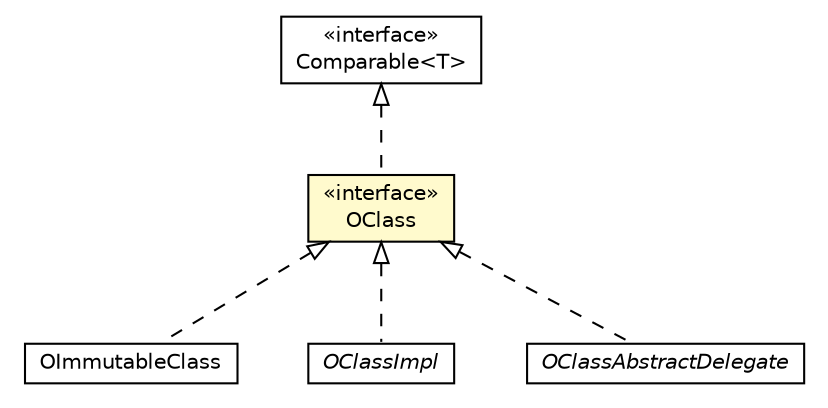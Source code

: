 #!/usr/local/bin/dot
#
# Class diagram 
# Generated by UMLGraph version R5_6-24-gf6e263 (http://www.umlgraph.org/)
#

digraph G {
	edge [fontname="Helvetica",fontsize=10,labelfontname="Helvetica",labelfontsize=10];
	node [fontname="Helvetica",fontsize=10,shape=plaintext];
	nodesep=0.25;
	ranksep=0.5;
	// com.orientechnologies.orient.core.metadata.schema.OImmutableClass
	c1740537 [label=<<table title="com.orientechnologies.orient.core.metadata.schema.OImmutableClass" border="0" cellborder="1" cellspacing="0" cellpadding="2" port="p" href="./OImmutableClass.html">
		<tr><td><table border="0" cellspacing="0" cellpadding="1">
<tr><td align="center" balign="center"> OImmutableClass </td></tr>
		</table></td></tr>
		</table>>, URL="./OImmutableClass.html", fontname="Helvetica", fontcolor="black", fontsize=10.0];
	// com.orientechnologies.orient.core.metadata.schema.OClassImpl
	c1740541 [label=<<table title="com.orientechnologies.orient.core.metadata.schema.OClassImpl" border="0" cellborder="1" cellspacing="0" cellpadding="2" port="p" href="./OClassImpl.html">
		<tr><td><table border="0" cellspacing="0" cellpadding="1">
<tr><td align="center" balign="center"><font face="Helvetica-Oblique"> OClassImpl </font></td></tr>
		</table></td></tr>
		</table>>, URL="./OClassImpl.html", fontname="Helvetica", fontcolor="black", fontsize=10.0];
	// com.orientechnologies.orient.core.metadata.schema.OClass
	c1740545 [label=<<table title="com.orientechnologies.orient.core.metadata.schema.OClass" border="0" cellborder="1" cellspacing="0" cellpadding="2" port="p" bgcolor="lemonChiffon" href="./OClass.html">
		<tr><td><table border="0" cellspacing="0" cellpadding="1">
<tr><td align="center" balign="center"> &#171;interface&#187; </td></tr>
<tr><td align="center" balign="center"> OClass </td></tr>
		</table></td></tr>
		</table>>, URL="./OClass.html", fontname="Helvetica", fontcolor="black", fontsize=10.0];
	// com.orientechnologies.orient.core.metadata.schema.OClassAbstractDelegate
	c1740551 [label=<<table title="com.orientechnologies.orient.core.metadata.schema.OClassAbstractDelegate" border="0" cellborder="1" cellspacing="0" cellpadding="2" port="p" href="./OClassAbstractDelegate.html">
		<tr><td><table border="0" cellspacing="0" cellpadding="1">
<tr><td align="center" balign="center"><font face="Helvetica-Oblique"> OClassAbstractDelegate </font></td></tr>
		</table></td></tr>
		</table>>, URL="./OClassAbstractDelegate.html", fontname="Helvetica", fontcolor="black", fontsize=10.0];
	//com.orientechnologies.orient.core.metadata.schema.OImmutableClass implements com.orientechnologies.orient.core.metadata.schema.OClass
	c1740545:p -> c1740537:p [dir=back,arrowtail=empty,style=dashed];
	//com.orientechnologies.orient.core.metadata.schema.OClassImpl implements com.orientechnologies.orient.core.metadata.schema.OClass
	c1740545:p -> c1740541:p [dir=back,arrowtail=empty,style=dashed];
	//com.orientechnologies.orient.core.metadata.schema.OClass implements java.lang.Comparable<T>
	c1742807:p -> c1740545:p [dir=back,arrowtail=empty,style=dashed];
	//com.orientechnologies.orient.core.metadata.schema.OClassAbstractDelegate implements com.orientechnologies.orient.core.metadata.schema.OClass
	c1740545:p -> c1740551:p [dir=back,arrowtail=empty,style=dashed];
	// java.lang.Comparable<T>
	c1742807 [label=<<table title="java.lang.Comparable" border="0" cellborder="1" cellspacing="0" cellpadding="2" port="p" href="http://java.sun.com/j2se/1.4.2/docs/api/java/lang/Comparable.html">
		<tr><td><table border="0" cellspacing="0" cellpadding="1">
<tr><td align="center" balign="center"> &#171;interface&#187; </td></tr>
<tr><td align="center" balign="center"> Comparable&lt;T&gt; </td></tr>
		</table></td></tr>
		</table>>, URL="http://java.sun.com/j2se/1.4.2/docs/api/java/lang/Comparable.html", fontname="Helvetica", fontcolor="black", fontsize=10.0];
}

